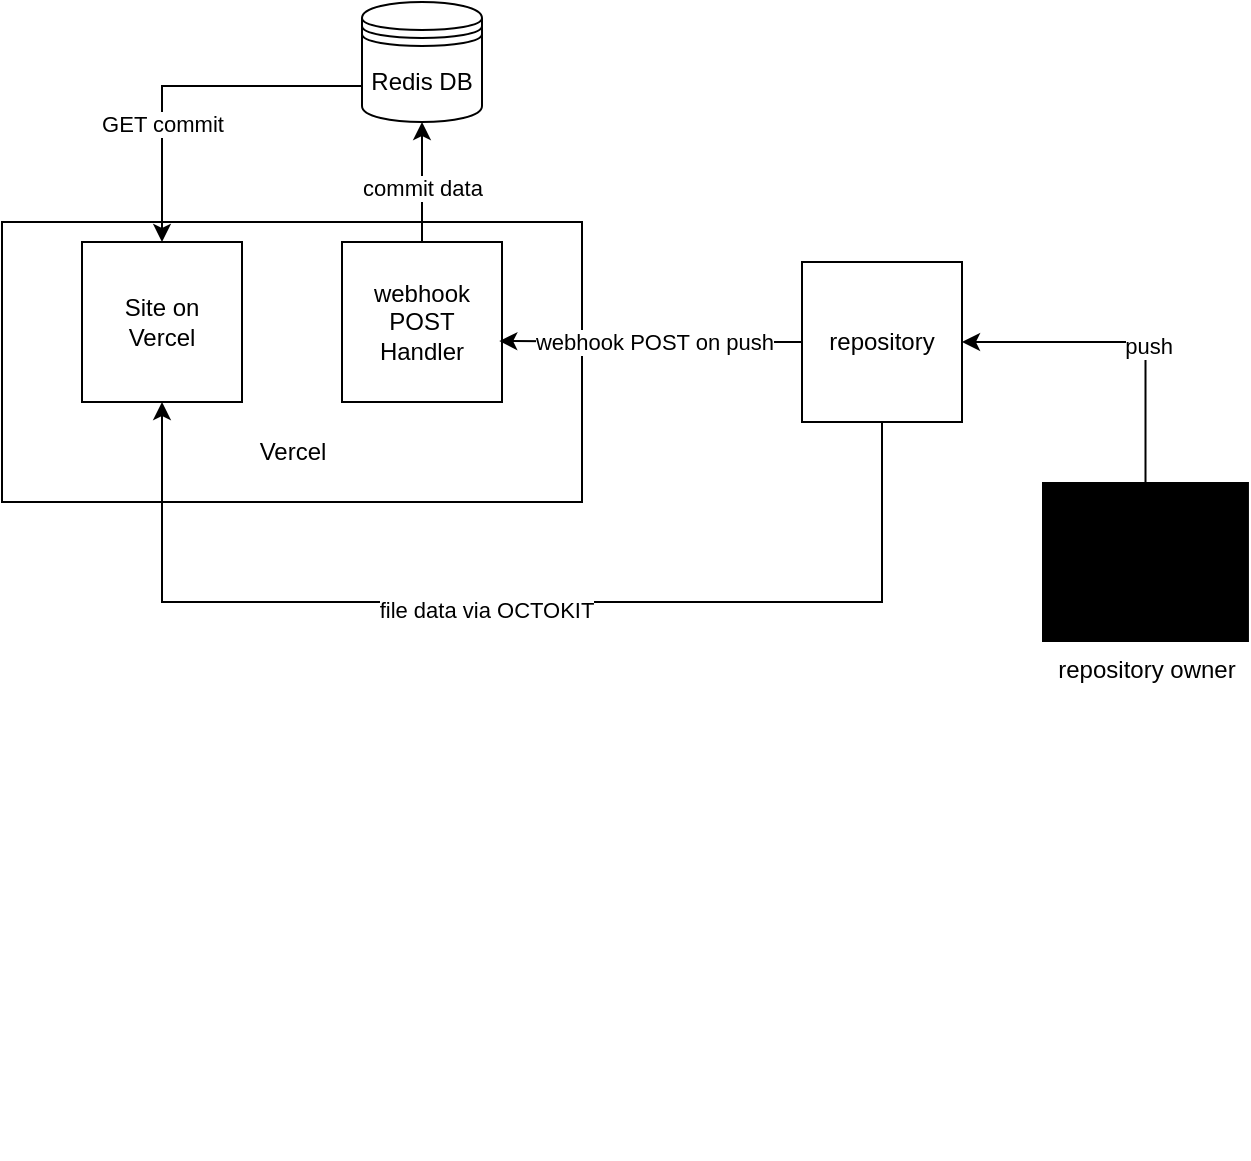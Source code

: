 <mxfile version="27.0.9">
  <diagram name="Page-1" id="knYSUzbomPsou_XcytAu">
    <mxGraphModel dx="815" dy="458" grid="1" gridSize="10" guides="1" tooltips="1" connect="1" arrows="1" fold="1" page="1" pageScale="1" pageWidth="850" pageHeight="1100" math="0" shadow="0">
      <root>
        <mxCell id="0" />
        <mxCell id="1" parent="0" />
        <mxCell id="iPHzjARXeaO7_SNhnkbq-3" value="repository" style="whiteSpace=wrap;html=1;aspect=fixed;" vertex="1" parent="1">
          <mxGeometry x="530" y="360" width="80" height="80" as="geometry" />
        </mxCell>
        <mxCell id="iPHzjARXeaO7_SNhnkbq-8" value="&lt;div&gt;Redis DB&lt;/div&gt;" style="shape=datastore;whiteSpace=wrap;html=1;" vertex="1" parent="1">
          <mxGeometry x="310" y="230" width="60" height="60" as="geometry" />
        </mxCell>
        <mxCell id="iPHzjARXeaO7_SNhnkbq-12" style="edgeStyle=orthogonalEdgeStyle;rounded=0;orthogonalLoop=1;jettySize=auto;html=1;exitX=0.5;exitY=1;exitDx=0;exitDy=0;" edge="1" parent="1">
          <mxGeometry relative="1" as="geometry">
            <mxPoint x="240" y="800" as="sourcePoint" />
            <mxPoint x="240" y="800" as="targetPoint" />
          </mxGeometry>
        </mxCell>
        <mxCell id="iPHzjARXeaO7_SNhnkbq-16" value="" style="group" vertex="1" connectable="0" parent="1">
          <mxGeometry x="130" y="340" width="290" height="140" as="geometry" />
        </mxCell>
        <mxCell id="iPHzjARXeaO7_SNhnkbq-13" value="" style="rounded=0;whiteSpace=wrap;html=1;" vertex="1" parent="iPHzjARXeaO7_SNhnkbq-16">
          <mxGeometry width="290" height="140" as="geometry" />
        </mxCell>
        <mxCell id="iPHzjARXeaO7_SNhnkbq-1" value="&lt;div&gt;Site on&lt;/div&gt;&lt;div&gt;Vercel&lt;/div&gt;" style="whiteSpace=wrap;html=1;aspect=fixed;" vertex="1" parent="iPHzjARXeaO7_SNhnkbq-16">
          <mxGeometry x="40" y="10" width="80" height="80" as="geometry" />
        </mxCell>
        <mxCell id="iPHzjARXeaO7_SNhnkbq-2" value="webhook&lt;br&gt;&lt;div&gt;POST&lt;/div&gt;Handler" style="whiteSpace=wrap;html=1;aspect=fixed;" vertex="1" parent="iPHzjARXeaO7_SNhnkbq-16">
          <mxGeometry x="170" y="10" width="80" height="80" as="geometry" />
        </mxCell>
        <mxCell id="iPHzjARXeaO7_SNhnkbq-14" value="&lt;div&gt;Vercel&lt;/div&gt;" style="text;html=1;align=center;verticalAlign=middle;resizable=0;points=[];autosize=1;strokeColor=none;fillColor=none;" vertex="1" parent="iPHzjARXeaO7_SNhnkbq-16">
          <mxGeometry x="115" y="100" width="60" height="30" as="geometry" />
        </mxCell>
        <mxCell id="iPHzjARXeaO7_SNhnkbq-17" style="edgeStyle=orthogonalEdgeStyle;rounded=0;orthogonalLoop=1;jettySize=auto;html=1;entryX=0.5;entryY=1;entryDx=0;entryDy=0;" edge="1" parent="1" source="iPHzjARXeaO7_SNhnkbq-2" target="iPHzjARXeaO7_SNhnkbq-8">
          <mxGeometry relative="1" as="geometry" />
        </mxCell>
        <mxCell id="iPHzjARXeaO7_SNhnkbq-25" value="&lt;div&gt;commit data&lt;/div&gt;" style="edgeLabel;html=1;align=center;verticalAlign=middle;resizable=0;points=[];" vertex="1" connectable="0" parent="iPHzjARXeaO7_SNhnkbq-17">
          <mxGeometry x="-0.094" relative="1" as="geometry">
            <mxPoint as="offset" />
          </mxGeometry>
        </mxCell>
        <mxCell id="iPHzjARXeaO7_SNhnkbq-18" style="edgeStyle=orthogonalEdgeStyle;rounded=0;orthogonalLoop=1;jettySize=auto;html=1;entryX=0;entryY=0.7;entryDx=0;entryDy=0;endArrow=none;startFill=1;startArrow=classic;" edge="1" parent="1" source="iPHzjARXeaO7_SNhnkbq-1" target="iPHzjARXeaO7_SNhnkbq-8">
          <mxGeometry relative="1" as="geometry">
            <Array as="points">
              <mxPoint x="210" y="272" />
            </Array>
          </mxGeometry>
        </mxCell>
        <mxCell id="iPHzjARXeaO7_SNhnkbq-20" value="&lt;div&gt;GET commit&lt;/div&gt;" style="edgeLabel;html=1;align=center;verticalAlign=middle;resizable=0;points=[];" vertex="1" connectable="0" parent="iPHzjARXeaO7_SNhnkbq-18">
          <mxGeometry x="-0.339" relative="1" as="geometry">
            <mxPoint as="offset" />
          </mxGeometry>
        </mxCell>
        <mxCell id="iPHzjARXeaO7_SNhnkbq-23" value="" style="edgeStyle=orthogonalEdgeStyle;rounded=0;orthogonalLoop=1;jettySize=auto;html=1;entryX=0.983;entryY=0.619;entryDx=0;entryDy=0;entryPerimeter=0;" edge="1" parent="1" source="iPHzjARXeaO7_SNhnkbq-3" target="iPHzjARXeaO7_SNhnkbq-2">
          <mxGeometry relative="1" as="geometry" />
        </mxCell>
        <mxCell id="iPHzjARXeaO7_SNhnkbq-24" value="webhook POST on push" style="edgeLabel;html=1;align=center;verticalAlign=middle;resizable=0;points=[];" vertex="1" connectable="0" parent="iPHzjARXeaO7_SNhnkbq-23">
          <mxGeometry x="-0.022" relative="1" as="geometry">
            <mxPoint as="offset" />
          </mxGeometry>
        </mxCell>
        <mxCell id="iPHzjARXeaO7_SNhnkbq-27" style="edgeStyle=orthogonalEdgeStyle;rounded=0;orthogonalLoop=1;jettySize=auto;html=1;entryX=1;entryY=0.5;entryDx=0;entryDy=0;" edge="1" parent="1" source="iPHzjARXeaO7_SNhnkbq-26" target="iPHzjARXeaO7_SNhnkbq-3">
          <mxGeometry relative="1" as="geometry">
            <Array as="points">
              <mxPoint x="702" y="400" />
            </Array>
          </mxGeometry>
        </mxCell>
        <mxCell id="iPHzjARXeaO7_SNhnkbq-28" value="&lt;div&gt;push&lt;/div&gt;" style="edgeLabel;html=1;align=center;verticalAlign=middle;resizable=0;points=[];" vertex="1" connectable="0" parent="iPHzjARXeaO7_SNhnkbq-27">
          <mxGeometry x="-0.159" y="-1" relative="1" as="geometry">
            <mxPoint as="offset" />
          </mxGeometry>
        </mxCell>
        <mxCell id="iPHzjARXeaO7_SNhnkbq-26" value="&lt;div&gt;repository owner&lt;/div&gt;" style="sketch=0;verticalLabelPosition=bottom;sketch=0;aspect=fixed;html=1;verticalAlign=top;strokeColor=none;fillColor=#000000;align=center;outlineConnect=0;pointerEvents=1;shape=mxgraph.citrix2.desktop;" vertex="1" parent="1">
          <mxGeometry x="650" y="470" width="103.47" height="80" as="geometry" />
        </mxCell>
        <mxCell id="iPHzjARXeaO7_SNhnkbq-29" style="edgeStyle=orthogonalEdgeStyle;rounded=0;orthogonalLoop=1;jettySize=auto;html=1;entryX=0.5;entryY=1;entryDx=0;entryDy=0;endArrow=none;startFill=1;startArrow=classic;" edge="1" parent="1" source="iPHzjARXeaO7_SNhnkbq-1" target="iPHzjARXeaO7_SNhnkbq-3">
          <mxGeometry relative="1" as="geometry">
            <Array as="points">
              <mxPoint x="210" y="530" />
              <mxPoint x="570" y="530" />
            </Array>
          </mxGeometry>
        </mxCell>
        <mxCell id="iPHzjARXeaO7_SNhnkbq-30" value="file data via OCTOKIT" style="edgeLabel;html=1;align=center;verticalAlign=middle;resizable=0;points=[];" vertex="1" connectable="0" parent="iPHzjARXeaO7_SNhnkbq-29">
          <mxGeometry x="-0.05" y="-4" relative="1" as="geometry">
            <mxPoint as="offset" />
          </mxGeometry>
        </mxCell>
      </root>
    </mxGraphModel>
  </diagram>
</mxfile>
